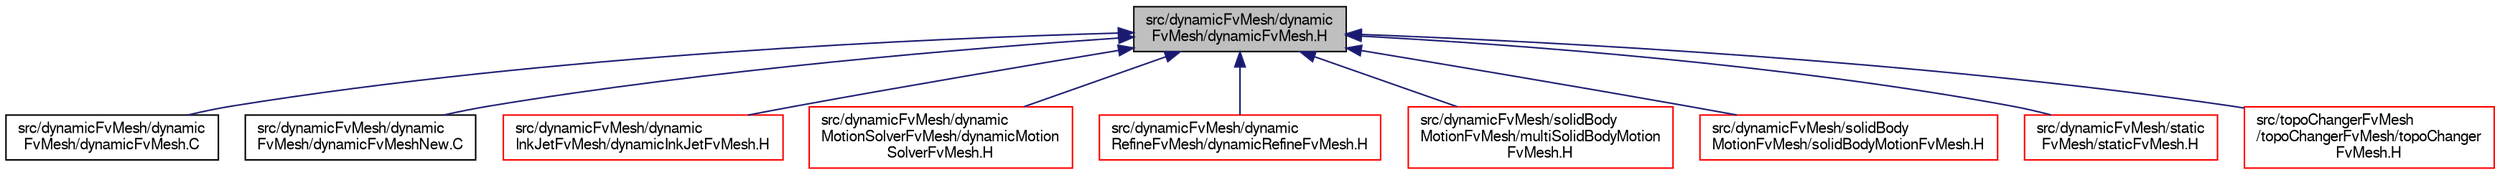 digraph "src/dynamicFvMesh/dynamicFvMesh/dynamicFvMesh.H"
{
  bgcolor="transparent";
  edge [fontname="FreeSans",fontsize="10",labelfontname="FreeSans",labelfontsize="10"];
  node [fontname="FreeSans",fontsize="10",shape=record];
  Node268 [label="src/dynamicFvMesh/dynamic\lFvMesh/dynamicFvMesh.H",height=0.2,width=0.4,color="black", fillcolor="grey75", style="filled", fontcolor="black"];
  Node268 -> Node269 [dir="back",color="midnightblue",fontsize="10",style="solid",fontname="FreeSans"];
  Node269 [label="src/dynamicFvMesh/dynamic\lFvMesh/dynamicFvMesh.C",height=0.2,width=0.4,color="black",URL="$a00248.html"];
  Node268 -> Node270 [dir="back",color="midnightblue",fontsize="10",style="solid",fontname="FreeSans"];
  Node270 [label="src/dynamicFvMesh/dynamic\lFvMesh/dynamicFvMeshNew.C",height=0.2,width=0.4,color="black",URL="$a00254.html"];
  Node268 -> Node271 [dir="back",color="midnightblue",fontsize="10",style="solid",fontname="FreeSans"];
  Node271 [label="src/dynamicFvMesh/dynamic\lInkJetFvMesh/dynamicInkJetFvMesh.H",height=0.2,width=0.4,color="red",URL="$a00260.html"];
  Node268 -> Node273 [dir="back",color="midnightblue",fontsize="10",style="solid",fontname="FreeSans"];
  Node273 [label="src/dynamicFvMesh/dynamic\lMotionSolverFvMesh/dynamicMotion\lSolverFvMesh.H",height=0.2,width=0.4,color="red",URL="$a00266.html"];
  Node268 -> Node275 [dir="back",color="midnightblue",fontsize="10",style="solid",fontname="FreeSans"];
  Node275 [label="src/dynamicFvMesh/dynamic\lRefineFvMesh/dynamicRefineFvMesh.H",height=0.2,width=0.4,color="red",URL="$a00272.html"];
  Node268 -> Node277 [dir="back",color="midnightblue",fontsize="10",style="solid",fontname="FreeSans"];
  Node277 [label="src/dynamicFvMesh/solidBody\lMotionFvMesh/multiSolidBodyMotion\lFvMesh.H",height=0.2,width=0.4,color="red",URL="$a00287.html"];
  Node268 -> Node279 [dir="back",color="midnightblue",fontsize="10",style="solid",fontname="FreeSans"];
  Node279 [label="src/dynamicFvMesh/solidBody\lMotionFvMesh/solidBodyMotionFvMesh.H",height=0.2,width=0.4,color="red",URL="$a00356.html"];
  Node268 -> Node281 [dir="back",color="midnightblue",fontsize="10",style="solid",fontname="FreeSans"];
  Node281 [label="src/dynamicFvMesh/static\lFvMesh/staticFvMesh.H",height=0.2,width=0.4,color="red",URL="$a00362.html"];
  Node268 -> Node283 [dir="back",color="midnightblue",fontsize="10",style="solid",fontname="FreeSans"];
  Node283 [label="src/topoChangerFvMesh\l/topoChangerFvMesh/topoChanger\lFvMesh.H",height=0.2,width=0.4,color="red",URL="$a16793.html"];
}

